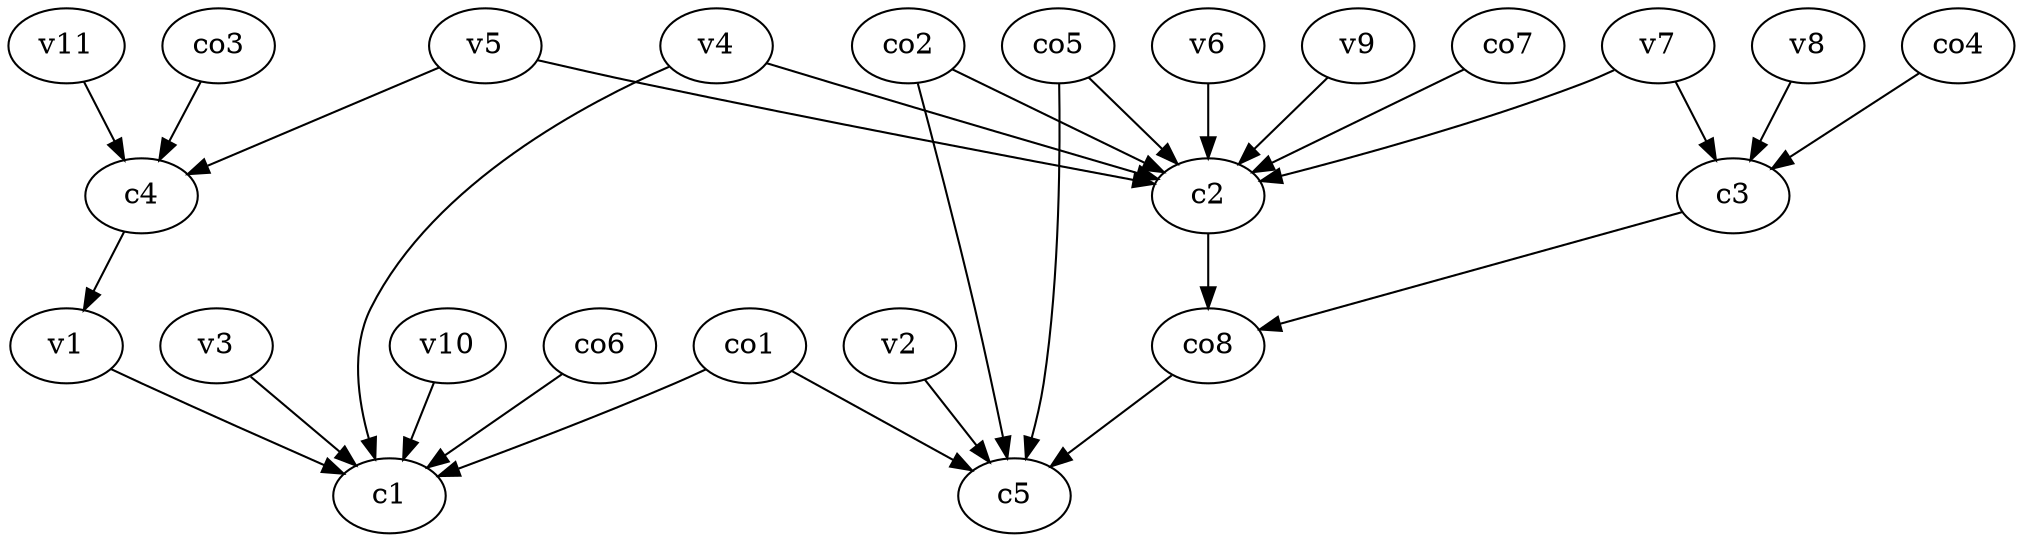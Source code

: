 strict digraph  {
c1;
c2;
c3;
c4;
c5;
v1;
v2;
v3;
v4;
v5;
v6;
v7;
v8;
v9;
v10;
v11;
co1;
co2;
co3;
co4;
co5;
co6;
co7;
co8;
c2 -> co8  [weight=1];
c3 -> co8  [weight=1];
c4 -> v1  [weight=1];
v1 -> c1  [weight=1];
v2 -> c5  [weight=1];
v3 -> c1  [weight=1];
v4 -> c1  [weight=1];
v4 -> c2  [weight=1];
v5 -> c2  [weight=1];
v5 -> c4  [weight=1];
v6 -> c2  [weight=1];
v7 -> c2  [weight=1];
v7 -> c3  [weight=1];
v8 -> c3  [weight=1];
v9 -> c2  [weight=1];
v10 -> c1  [weight=1];
v11 -> c4  [weight=1];
co1 -> c1  [weight=1];
co1 -> c5  [weight=1];
co2 -> c5  [weight=1];
co2 -> c2  [weight=1];
co3 -> c4  [weight=1];
co4 -> c3  [weight=1];
co5 -> c2  [weight=1];
co5 -> c5  [weight=1];
co6 -> c1  [weight=1];
co7 -> c2  [weight=1];
co8 -> c5  [weight=1];
}
